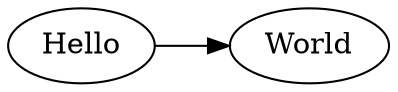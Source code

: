 /*
    This file is part of Panda.

    Panda is free software: you can redistribute it and/or modify
    it under the terms of the GNU General Public License as published by
    the Free Software Foundation, either version 3 of the License, or
    (at your option) any later version.

    Panda is distributed in the hope that it will be useful,
    but WITHOUT ANY WARRANTY; without even the implied warranty of
    MERCHANTABILITY or FITNESS FOR A PARTICULAR PURPOSE.  See the
    GNU General Public License for more details.

    You should have received a copy of the GNU General Public License
    along with Panda.  If not, see <https://www.gnu.org/licenses/>.

    For further information about Panda you can visit
    https://codeberg.org/cdsoft/panda
*/

digraph {
    rankdir=LR;
    Hello -> World;
}

